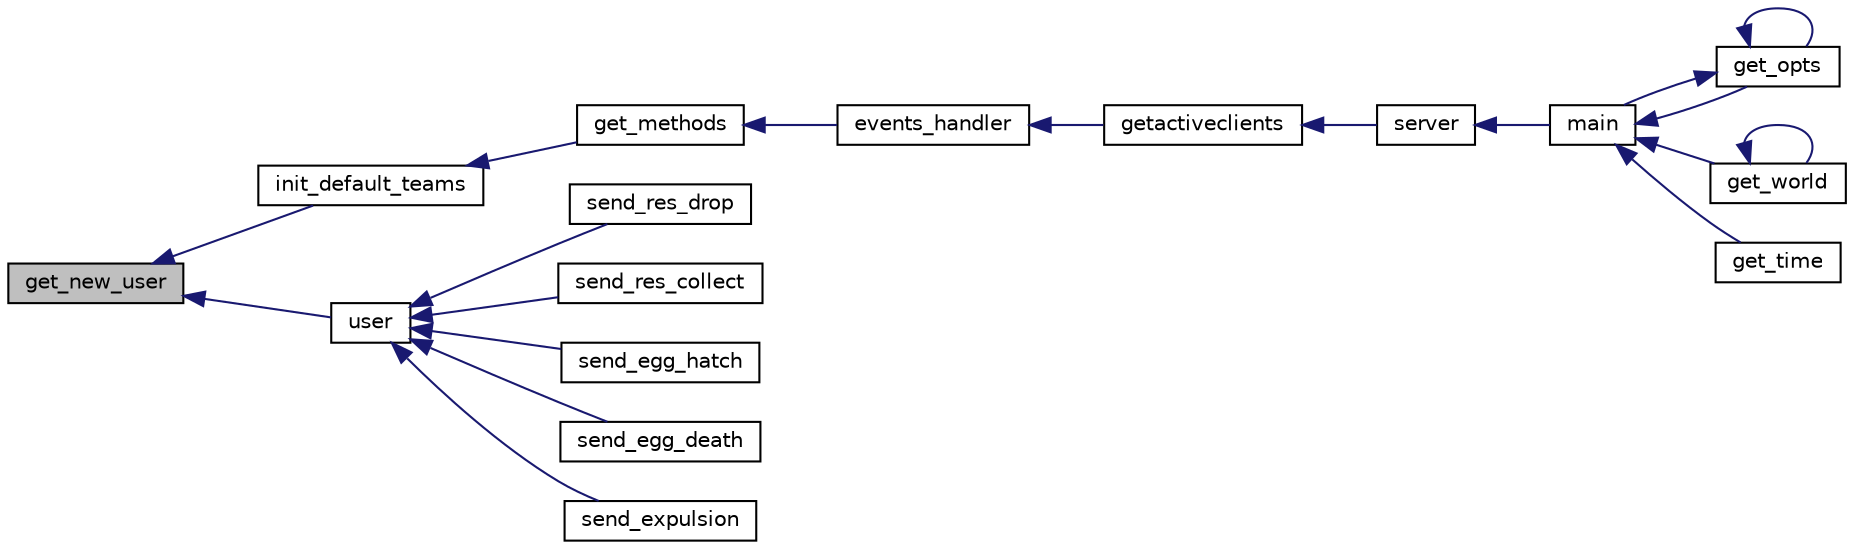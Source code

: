 digraph "get_new_user"
{
  edge [fontname="Helvetica",fontsize="10",labelfontname="Helvetica",labelfontsize="10"];
  node [fontname="Helvetica",fontsize="10",shape=record];
  rankdir="LR";
  Node70 [label="get_new_user",height=0.2,width=0.4,color="black", fillcolor="grey75", style="filled", fontcolor="black"];
  Node70 -> Node71 [dir="back",color="midnightblue",fontsize="10",style="solid",fontname="Helvetica"];
  Node71 [label="init_default_teams",height=0.2,width=0.4,color="black", fillcolor="white", style="filled",URL="$server_8h.html#a646f87dbabdf8181f4ba0a05e740fbec"];
  Node71 -> Node72 [dir="back",color="midnightblue",fontsize="10",style="solid",fontname="Helvetica"];
  Node72 [label="get_methods",height=0.2,width=0.4,color="black", fillcolor="white", style="filled",URL="$server_8h.html#ac5949d17278df5e1ada98dca25ccd961"];
  Node72 -> Node73 [dir="back",color="midnightblue",fontsize="10",style="solid",fontname="Helvetica"];
  Node73 [label="events_handler",height=0.2,width=0.4,color="black", fillcolor="white", style="filled",URL="$server__main_8c.html#a2670d42dbeb0847c84fde9c005a58ab5"];
  Node73 -> Node74 [dir="back",color="midnightblue",fontsize="10",style="solid",fontname="Helvetica"];
  Node74 [label="getactiveclients",height=0.2,width=0.4,color="black", fillcolor="white", style="filled",URL="$server__main_8c.html#ab4a2d0a680c3d7d7ce499f65c84e4dcd"];
  Node74 -> Node75 [dir="back",color="midnightblue",fontsize="10",style="solid",fontname="Helvetica"];
  Node75 [label="server",height=0.2,width=0.4,color="black", fillcolor="white", style="filled",URL="$server_8h.html#a520962dfbb3f1db337f798e6335d8e32"];
  Node75 -> Node76 [dir="back",color="midnightblue",fontsize="10",style="solid",fontname="Helvetica"];
  Node76 [label="main",height=0.2,width=0.4,color="black", fillcolor="white", style="filled",URL="$main_8c.html#a0c99d968a34e803d378692bde2e3f18f"];
  Node76 -> Node77 [dir="back",color="midnightblue",fontsize="10",style="solid",fontname="Helvetica"];
  Node77 [label="get_opts",height=0.2,width=0.4,color="black", fillcolor="white", style="filled",URL="$server_8h.html#a30e2e72e7d0d5f691caedcc1c3ea11b5"];
  Node77 -> Node77 [dir="back",color="midnightblue",fontsize="10",style="solid",fontname="Helvetica"];
  Node77 -> Node76 [dir="back",color="midnightblue",fontsize="10",style="solid",fontname="Helvetica"];
  Node76 -> Node78 [dir="back",color="midnightblue",fontsize="10",style="solid",fontname="Helvetica"];
  Node78 [label="get_world",height=0.2,width=0.4,color="black", fillcolor="white", style="filled",URL="$server_8h.html#a45a079803a87adc3a172025e7eded81d"];
  Node78 -> Node78 [dir="back",color="midnightblue",fontsize="10",style="solid",fontname="Helvetica"];
  Node76 -> Node79 [dir="back",color="midnightblue",fontsize="10",style="solid",fontname="Helvetica"];
  Node79 [label="get_time",height=0.2,width=0.4,color="black", fillcolor="white", style="filled",URL="$time__handlers_8c.html#a62269bdc0bb4875a8560b11b7b5ffcab"];
  Node70 -> Node80 [dir="back",color="midnightblue",fontsize="10",style="solid",fontname="Helvetica"];
  Node80 [label="user",height=0.2,width=0.4,color="black", fillcolor="white", style="filled",URL="$server_8h.html#ad327eb7104560eb158c432ff391b5591"];
  Node80 -> Node81 [dir="back",color="midnightblue",fontsize="10",style="solid",fontname="Helvetica"];
  Node81 [label="send_res_drop",height=0.2,width=0.4,color="black", fillcolor="white", style="filled",URL="$cmd__fcts_8h.html#ae0d4f64c616f6a68e648350b632e1ab6"];
  Node80 -> Node82 [dir="back",color="midnightblue",fontsize="10",style="solid",fontname="Helvetica"];
  Node82 [label="send_res_collect",height=0.2,width=0.4,color="black", fillcolor="white", style="filled",URL="$cmd__fcts_8h.html#a367c7fb840a45d9f90cafd8fa3785f15"];
  Node80 -> Node83 [dir="back",color="midnightblue",fontsize="10",style="solid",fontname="Helvetica"];
  Node83 [label="send_egg_hatch",height=0.2,width=0.4,color="black", fillcolor="white", style="filled",URL="$cmd__fcts_8h.html#a8cb98edb1e27260238810bffec84a43e"];
  Node80 -> Node84 [dir="back",color="midnightblue",fontsize="10",style="solid",fontname="Helvetica"];
  Node84 [label="send_egg_death",height=0.2,width=0.4,color="black", fillcolor="white", style="filled",URL="$cmd__fcts_8h.html#a1d8253c7ee78f7acf111962489051c28"];
  Node80 -> Node85 [dir="back",color="midnightblue",fontsize="10",style="solid",fontname="Helvetica"];
  Node85 [label="send_expulsion",height=0.2,width=0.4,color="black", fillcolor="white", style="filled",URL="$cmd__fcts_8h.html#a3835dbf2a480c07b38561e569da92de9"];
}
